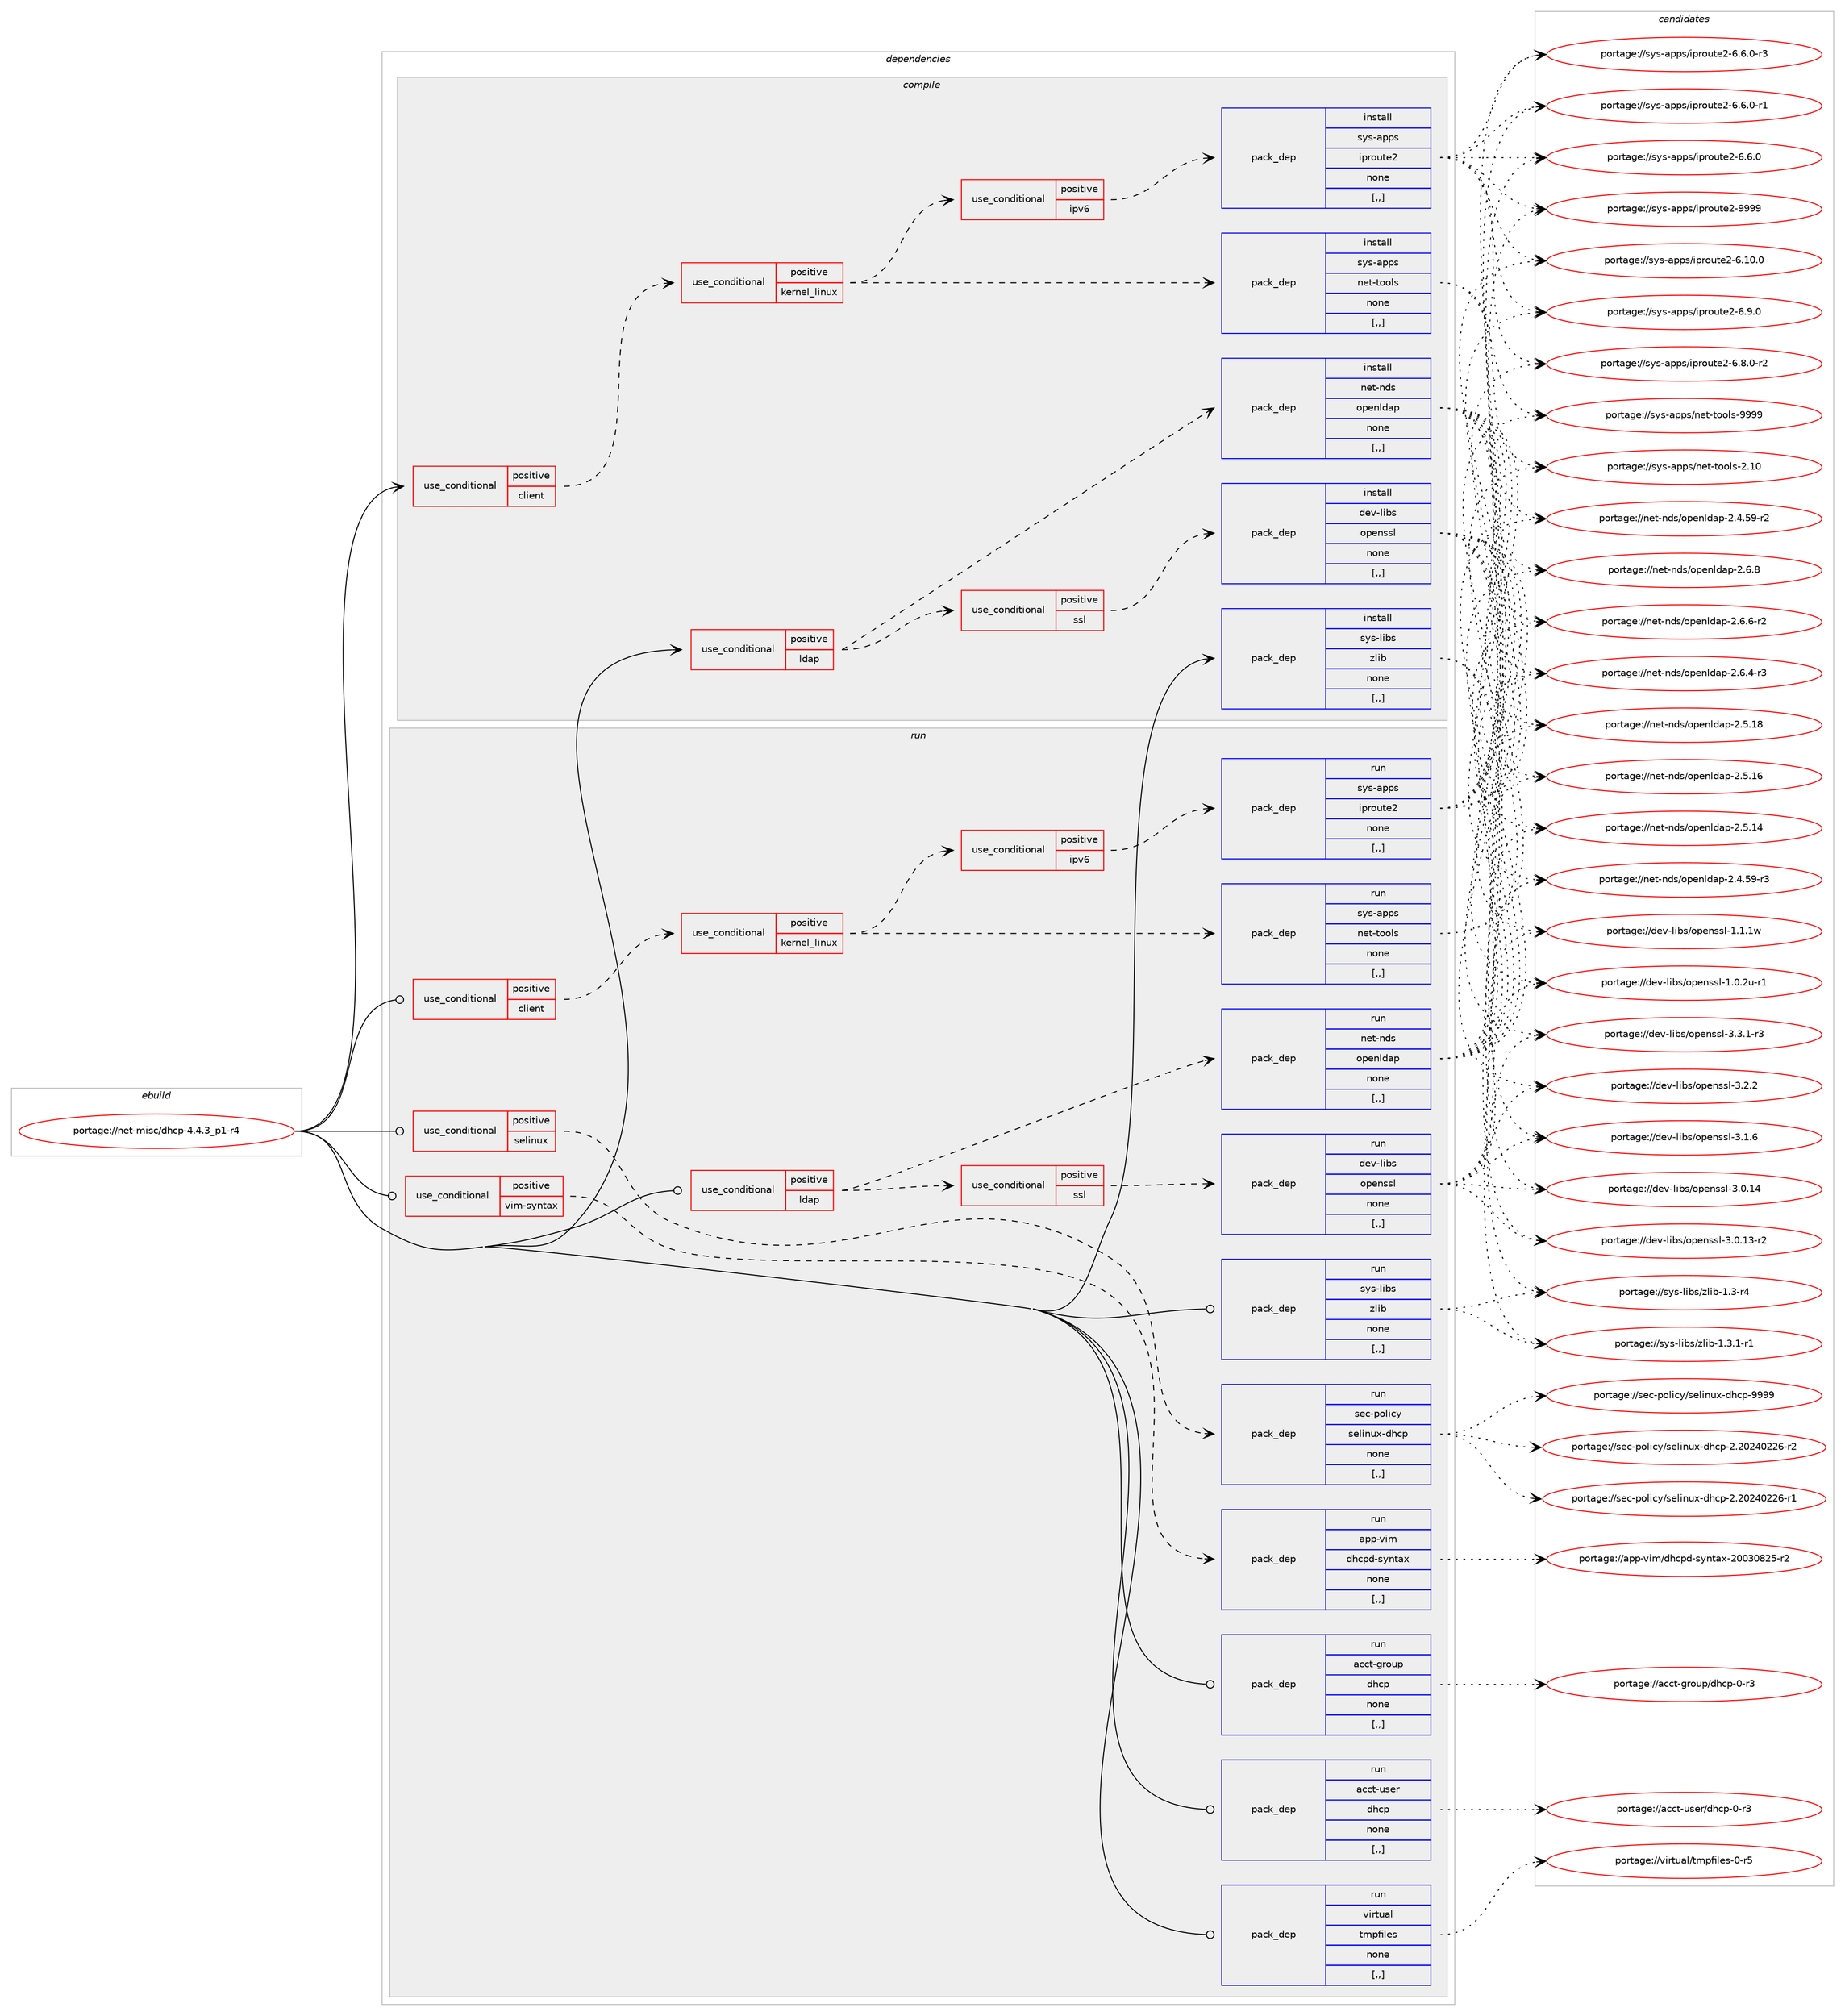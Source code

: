 digraph prolog {

# *************
# Graph options
# *************

newrank=true;
concentrate=true;
compound=true;
graph [rankdir=LR,fontname=Helvetica,fontsize=10,ranksep=1.5];#, ranksep=2.5, nodesep=0.2];
edge  [arrowhead=vee];
node  [fontname=Helvetica,fontsize=10];

# **********
# The ebuild
# **********

subgraph cluster_leftcol {
color=gray;
label=<<i>ebuild</i>>;
id [label="portage://net-misc/dhcp-4.4.3_p1-r4", color=red, width=4, href="../net-misc/dhcp-4.4.3_p1-r4.svg"];
}

# ****************
# The dependencies
# ****************

subgraph cluster_midcol {
color=gray;
label=<<i>dependencies</i>>;
subgraph cluster_compile {
fillcolor="#eeeeee";
style=filled;
label=<<i>compile</i>>;
subgraph cond3707 {
dependency9726 [label=<<TABLE BORDER="0" CELLBORDER="1" CELLSPACING="0" CELLPADDING="4"><TR><TD ROWSPAN="3" CELLPADDING="10">use_conditional</TD></TR><TR><TD>positive</TD></TR><TR><TD>client</TD></TR></TABLE>>, shape=none, color=red];
subgraph cond3708 {
dependency9727 [label=<<TABLE BORDER="0" CELLBORDER="1" CELLSPACING="0" CELLPADDING="4"><TR><TD ROWSPAN="3" CELLPADDING="10">use_conditional</TD></TR><TR><TD>positive</TD></TR><TR><TD>kernel_linux</TD></TR></TABLE>>, shape=none, color=red];
subgraph cond3709 {
dependency9728 [label=<<TABLE BORDER="0" CELLBORDER="1" CELLSPACING="0" CELLPADDING="4"><TR><TD ROWSPAN="3" CELLPADDING="10">use_conditional</TD></TR><TR><TD>positive</TD></TR><TR><TD>ipv6</TD></TR></TABLE>>, shape=none, color=red];
subgraph pack5991 {
dependency9729 [label=<<TABLE BORDER="0" CELLBORDER="1" CELLSPACING="0" CELLPADDING="4" WIDTH="220"><TR><TD ROWSPAN="6" CELLPADDING="30">pack_dep</TD></TR><TR><TD WIDTH="110">install</TD></TR><TR><TD>sys-apps</TD></TR><TR><TD>iproute2</TD></TR><TR><TD>none</TD></TR><TR><TD>[,,]</TD></TR></TABLE>>, shape=none, color=blue];
}
dependency9728:e -> dependency9729:w [weight=20,style="dashed",arrowhead="vee"];
}
dependency9727:e -> dependency9728:w [weight=20,style="dashed",arrowhead="vee"];
subgraph pack5992 {
dependency9730 [label=<<TABLE BORDER="0" CELLBORDER="1" CELLSPACING="0" CELLPADDING="4" WIDTH="220"><TR><TD ROWSPAN="6" CELLPADDING="30">pack_dep</TD></TR><TR><TD WIDTH="110">install</TD></TR><TR><TD>sys-apps</TD></TR><TR><TD>net-tools</TD></TR><TR><TD>none</TD></TR><TR><TD>[,,]</TD></TR></TABLE>>, shape=none, color=blue];
}
dependency9727:e -> dependency9730:w [weight=20,style="dashed",arrowhead="vee"];
}
dependency9726:e -> dependency9727:w [weight=20,style="dashed",arrowhead="vee"];
}
id:e -> dependency9726:w [weight=20,style="solid",arrowhead="vee"];
subgraph cond3710 {
dependency9731 [label=<<TABLE BORDER="0" CELLBORDER="1" CELLSPACING="0" CELLPADDING="4"><TR><TD ROWSPAN="3" CELLPADDING="10">use_conditional</TD></TR><TR><TD>positive</TD></TR><TR><TD>ldap</TD></TR></TABLE>>, shape=none, color=red];
subgraph pack5993 {
dependency9732 [label=<<TABLE BORDER="0" CELLBORDER="1" CELLSPACING="0" CELLPADDING="4" WIDTH="220"><TR><TD ROWSPAN="6" CELLPADDING="30">pack_dep</TD></TR><TR><TD WIDTH="110">install</TD></TR><TR><TD>net-nds</TD></TR><TR><TD>openldap</TD></TR><TR><TD>none</TD></TR><TR><TD>[,,]</TD></TR></TABLE>>, shape=none, color=blue];
}
dependency9731:e -> dependency9732:w [weight=20,style="dashed",arrowhead="vee"];
subgraph cond3711 {
dependency9733 [label=<<TABLE BORDER="0" CELLBORDER="1" CELLSPACING="0" CELLPADDING="4"><TR><TD ROWSPAN="3" CELLPADDING="10">use_conditional</TD></TR><TR><TD>positive</TD></TR><TR><TD>ssl</TD></TR></TABLE>>, shape=none, color=red];
subgraph pack5994 {
dependency9734 [label=<<TABLE BORDER="0" CELLBORDER="1" CELLSPACING="0" CELLPADDING="4" WIDTH="220"><TR><TD ROWSPAN="6" CELLPADDING="30">pack_dep</TD></TR><TR><TD WIDTH="110">install</TD></TR><TR><TD>dev-libs</TD></TR><TR><TD>openssl</TD></TR><TR><TD>none</TD></TR><TR><TD>[,,]</TD></TR></TABLE>>, shape=none, color=blue];
}
dependency9733:e -> dependency9734:w [weight=20,style="dashed",arrowhead="vee"];
}
dependency9731:e -> dependency9733:w [weight=20,style="dashed",arrowhead="vee"];
}
id:e -> dependency9731:w [weight=20,style="solid",arrowhead="vee"];
subgraph pack5995 {
dependency9735 [label=<<TABLE BORDER="0" CELLBORDER="1" CELLSPACING="0" CELLPADDING="4" WIDTH="220"><TR><TD ROWSPAN="6" CELLPADDING="30">pack_dep</TD></TR><TR><TD WIDTH="110">install</TD></TR><TR><TD>sys-libs</TD></TR><TR><TD>zlib</TD></TR><TR><TD>none</TD></TR><TR><TD>[,,]</TD></TR></TABLE>>, shape=none, color=blue];
}
id:e -> dependency9735:w [weight=20,style="solid",arrowhead="vee"];
}
subgraph cluster_compileandrun {
fillcolor="#eeeeee";
style=filled;
label=<<i>compile and run</i>>;
}
subgraph cluster_run {
fillcolor="#eeeeee";
style=filled;
label=<<i>run</i>>;
subgraph cond3712 {
dependency9736 [label=<<TABLE BORDER="0" CELLBORDER="1" CELLSPACING="0" CELLPADDING="4"><TR><TD ROWSPAN="3" CELLPADDING="10">use_conditional</TD></TR><TR><TD>positive</TD></TR><TR><TD>client</TD></TR></TABLE>>, shape=none, color=red];
subgraph cond3713 {
dependency9737 [label=<<TABLE BORDER="0" CELLBORDER="1" CELLSPACING="0" CELLPADDING="4"><TR><TD ROWSPAN="3" CELLPADDING="10">use_conditional</TD></TR><TR><TD>positive</TD></TR><TR><TD>kernel_linux</TD></TR></TABLE>>, shape=none, color=red];
subgraph cond3714 {
dependency9738 [label=<<TABLE BORDER="0" CELLBORDER="1" CELLSPACING="0" CELLPADDING="4"><TR><TD ROWSPAN="3" CELLPADDING="10">use_conditional</TD></TR><TR><TD>positive</TD></TR><TR><TD>ipv6</TD></TR></TABLE>>, shape=none, color=red];
subgraph pack5996 {
dependency9739 [label=<<TABLE BORDER="0" CELLBORDER="1" CELLSPACING="0" CELLPADDING="4" WIDTH="220"><TR><TD ROWSPAN="6" CELLPADDING="30">pack_dep</TD></TR><TR><TD WIDTH="110">run</TD></TR><TR><TD>sys-apps</TD></TR><TR><TD>iproute2</TD></TR><TR><TD>none</TD></TR><TR><TD>[,,]</TD></TR></TABLE>>, shape=none, color=blue];
}
dependency9738:e -> dependency9739:w [weight=20,style="dashed",arrowhead="vee"];
}
dependency9737:e -> dependency9738:w [weight=20,style="dashed",arrowhead="vee"];
subgraph pack5997 {
dependency9740 [label=<<TABLE BORDER="0" CELLBORDER="1" CELLSPACING="0" CELLPADDING="4" WIDTH="220"><TR><TD ROWSPAN="6" CELLPADDING="30">pack_dep</TD></TR><TR><TD WIDTH="110">run</TD></TR><TR><TD>sys-apps</TD></TR><TR><TD>net-tools</TD></TR><TR><TD>none</TD></TR><TR><TD>[,,]</TD></TR></TABLE>>, shape=none, color=blue];
}
dependency9737:e -> dependency9740:w [weight=20,style="dashed",arrowhead="vee"];
}
dependency9736:e -> dependency9737:w [weight=20,style="dashed",arrowhead="vee"];
}
id:e -> dependency9736:w [weight=20,style="solid",arrowhead="odot"];
subgraph cond3715 {
dependency9741 [label=<<TABLE BORDER="0" CELLBORDER="1" CELLSPACING="0" CELLPADDING="4"><TR><TD ROWSPAN="3" CELLPADDING="10">use_conditional</TD></TR><TR><TD>positive</TD></TR><TR><TD>ldap</TD></TR></TABLE>>, shape=none, color=red];
subgraph pack5998 {
dependency9742 [label=<<TABLE BORDER="0" CELLBORDER="1" CELLSPACING="0" CELLPADDING="4" WIDTH="220"><TR><TD ROWSPAN="6" CELLPADDING="30">pack_dep</TD></TR><TR><TD WIDTH="110">run</TD></TR><TR><TD>net-nds</TD></TR><TR><TD>openldap</TD></TR><TR><TD>none</TD></TR><TR><TD>[,,]</TD></TR></TABLE>>, shape=none, color=blue];
}
dependency9741:e -> dependency9742:w [weight=20,style="dashed",arrowhead="vee"];
subgraph cond3716 {
dependency9743 [label=<<TABLE BORDER="0" CELLBORDER="1" CELLSPACING="0" CELLPADDING="4"><TR><TD ROWSPAN="3" CELLPADDING="10">use_conditional</TD></TR><TR><TD>positive</TD></TR><TR><TD>ssl</TD></TR></TABLE>>, shape=none, color=red];
subgraph pack5999 {
dependency9744 [label=<<TABLE BORDER="0" CELLBORDER="1" CELLSPACING="0" CELLPADDING="4" WIDTH="220"><TR><TD ROWSPAN="6" CELLPADDING="30">pack_dep</TD></TR><TR><TD WIDTH="110">run</TD></TR><TR><TD>dev-libs</TD></TR><TR><TD>openssl</TD></TR><TR><TD>none</TD></TR><TR><TD>[,,]</TD></TR></TABLE>>, shape=none, color=blue];
}
dependency9743:e -> dependency9744:w [weight=20,style="dashed",arrowhead="vee"];
}
dependency9741:e -> dependency9743:w [weight=20,style="dashed",arrowhead="vee"];
}
id:e -> dependency9741:w [weight=20,style="solid",arrowhead="odot"];
subgraph cond3717 {
dependency9745 [label=<<TABLE BORDER="0" CELLBORDER="1" CELLSPACING="0" CELLPADDING="4"><TR><TD ROWSPAN="3" CELLPADDING="10">use_conditional</TD></TR><TR><TD>positive</TD></TR><TR><TD>selinux</TD></TR></TABLE>>, shape=none, color=red];
subgraph pack6000 {
dependency9746 [label=<<TABLE BORDER="0" CELLBORDER="1" CELLSPACING="0" CELLPADDING="4" WIDTH="220"><TR><TD ROWSPAN="6" CELLPADDING="30">pack_dep</TD></TR><TR><TD WIDTH="110">run</TD></TR><TR><TD>sec-policy</TD></TR><TR><TD>selinux-dhcp</TD></TR><TR><TD>none</TD></TR><TR><TD>[,,]</TD></TR></TABLE>>, shape=none, color=blue];
}
dependency9745:e -> dependency9746:w [weight=20,style="dashed",arrowhead="vee"];
}
id:e -> dependency9745:w [weight=20,style="solid",arrowhead="odot"];
subgraph cond3718 {
dependency9747 [label=<<TABLE BORDER="0" CELLBORDER="1" CELLSPACING="0" CELLPADDING="4"><TR><TD ROWSPAN="3" CELLPADDING="10">use_conditional</TD></TR><TR><TD>positive</TD></TR><TR><TD>vim-syntax</TD></TR></TABLE>>, shape=none, color=red];
subgraph pack6001 {
dependency9748 [label=<<TABLE BORDER="0" CELLBORDER="1" CELLSPACING="0" CELLPADDING="4" WIDTH="220"><TR><TD ROWSPAN="6" CELLPADDING="30">pack_dep</TD></TR><TR><TD WIDTH="110">run</TD></TR><TR><TD>app-vim</TD></TR><TR><TD>dhcpd-syntax</TD></TR><TR><TD>none</TD></TR><TR><TD>[,,]</TD></TR></TABLE>>, shape=none, color=blue];
}
dependency9747:e -> dependency9748:w [weight=20,style="dashed",arrowhead="vee"];
}
id:e -> dependency9747:w [weight=20,style="solid",arrowhead="odot"];
subgraph pack6002 {
dependency9749 [label=<<TABLE BORDER="0" CELLBORDER="1" CELLSPACING="0" CELLPADDING="4" WIDTH="220"><TR><TD ROWSPAN="6" CELLPADDING="30">pack_dep</TD></TR><TR><TD WIDTH="110">run</TD></TR><TR><TD>acct-group</TD></TR><TR><TD>dhcp</TD></TR><TR><TD>none</TD></TR><TR><TD>[,,]</TD></TR></TABLE>>, shape=none, color=blue];
}
id:e -> dependency9749:w [weight=20,style="solid",arrowhead="odot"];
subgraph pack6003 {
dependency9750 [label=<<TABLE BORDER="0" CELLBORDER="1" CELLSPACING="0" CELLPADDING="4" WIDTH="220"><TR><TD ROWSPAN="6" CELLPADDING="30">pack_dep</TD></TR><TR><TD WIDTH="110">run</TD></TR><TR><TD>acct-user</TD></TR><TR><TD>dhcp</TD></TR><TR><TD>none</TD></TR><TR><TD>[,,]</TD></TR></TABLE>>, shape=none, color=blue];
}
id:e -> dependency9750:w [weight=20,style="solid",arrowhead="odot"];
subgraph pack6004 {
dependency9751 [label=<<TABLE BORDER="0" CELLBORDER="1" CELLSPACING="0" CELLPADDING="4" WIDTH="220"><TR><TD ROWSPAN="6" CELLPADDING="30">pack_dep</TD></TR><TR><TD WIDTH="110">run</TD></TR><TR><TD>sys-libs</TD></TR><TR><TD>zlib</TD></TR><TR><TD>none</TD></TR><TR><TD>[,,]</TD></TR></TABLE>>, shape=none, color=blue];
}
id:e -> dependency9751:w [weight=20,style="solid",arrowhead="odot"];
subgraph pack6005 {
dependency9752 [label=<<TABLE BORDER="0" CELLBORDER="1" CELLSPACING="0" CELLPADDING="4" WIDTH="220"><TR><TD ROWSPAN="6" CELLPADDING="30">pack_dep</TD></TR><TR><TD WIDTH="110">run</TD></TR><TR><TD>virtual</TD></TR><TR><TD>tmpfiles</TD></TR><TR><TD>none</TD></TR><TR><TD>[,,]</TD></TR></TABLE>>, shape=none, color=blue];
}
id:e -> dependency9752:w [weight=20,style="solid",arrowhead="odot"];
}
}

# **************
# The candidates
# **************

subgraph cluster_choices {
rank=same;
color=gray;
label=<<i>candidates</i>>;

subgraph choice5991 {
color=black;
nodesep=1;
choice115121115459711211211547105112114111117116101504557575757 [label="portage://sys-apps/iproute2-9999", color=red, width=4,href="../sys-apps/iproute2-9999.svg"];
choice1151211154597112112115471051121141111171161015045544649484648 [label="portage://sys-apps/iproute2-6.10.0", color=red, width=4,href="../sys-apps/iproute2-6.10.0.svg"];
choice11512111545971121121154710511211411111711610150455446574648 [label="portage://sys-apps/iproute2-6.9.0", color=red, width=4,href="../sys-apps/iproute2-6.9.0.svg"];
choice115121115459711211211547105112114111117116101504554465646484511450 [label="portage://sys-apps/iproute2-6.8.0-r2", color=red, width=4,href="../sys-apps/iproute2-6.8.0-r2.svg"];
choice115121115459711211211547105112114111117116101504554465446484511451 [label="portage://sys-apps/iproute2-6.6.0-r3", color=red, width=4,href="../sys-apps/iproute2-6.6.0-r3.svg"];
choice115121115459711211211547105112114111117116101504554465446484511449 [label="portage://sys-apps/iproute2-6.6.0-r1", color=red, width=4,href="../sys-apps/iproute2-6.6.0-r1.svg"];
choice11512111545971121121154710511211411111711610150455446544648 [label="portage://sys-apps/iproute2-6.6.0", color=red, width=4,href="../sys-apps/iproute2-6.6.0.svg"];
dependency9729:e -> choice115121115459711211211547105112114111117116101504557575757:w [style=dotted,weight="100"];
dependency9729:e -> choice1151211154597112112115471051121141111171161015045544649484648:w [style=dotted,weight="100"];
dependency9729:e -> choice11512111545971121121154710511211411111711610150455446574648:w [style=dotted,weight="100"];
dependency9729:e -> choice115121115459711211211547105112114111117116101504554465646484511450:w [style=dotted,weight="100"];
dependency9729:e -> choice115121115459711211211547105112114111117116101504554465446484511451:w [style=dotted,weight="100"];
dependency9729:e -> choice115121115459711211211547105112114111117116101504554465446484511449:w [style=dotted,weight="100"];
dependency9729:e -> choice11512111545971121121154710511211411111711610150455446544648:w [style=dotted,weight="100"];
}
subgraph choice5992 {
color=black;
nodesep=1;
choice115121115459711211211547110101116451161111111081154557575757 [label="portage://sys-apps/net-tools-9999", color=red, width=4,href="../sys-apps/net-tools-9999.svg"];
choice115121115459711211211547110101116451161111111081154550464948 [label="portage://sys-apps/net-tools-2.10", color=red, width=4,href="../sys-apps/net-tools-2.10.svg"];
dependency9730:e -> choice115121115459711211211547110101116451161111111081154557575757:w [style=dotted,weight="100"];
dependency9730:e -> choice115121115459711211211547110101116451161111111081154550464948:w [style=dotted,weight="100"];
}
subgraph choice5993 {
color=black;
nodesep=1;
choice110101116451101001154711111210111010810097112455046544656 [label="portage://net-nds/openldap-2.6.8", color=red, width=4,href="../net-nds/openldap-2.6.8.svg"];
choice1101011164511010011547111112101110108100971124550465446544511450 [label="portage://net-nds/openldap-2.6.6-r2", color=red, width=4,href="../net-nds/openldap-2.6.6-r2.svg"];
choice1101011164511010011547111112101110108100971124550465446524511451 [label="portage://net-nds/openldap-2.6.4-r3", color=red, width=4,href="../net-nds/openldap-2.6.4-r3.svg"];
choice11010111645110100115471111121011101081009711245504653464956 [label="portage://net-nds/openldap-2.5.18", color=red, width=4,href="../net-nds/openldap-2.5.18.svg"];
choice11010111645110100115471111121011101081009711245504653464954 [label="portage://net-nds/openldap-2.5.16", color=red, width=4,href="../net-nds/openldap-2.5.16.svg"];
choice11010111645110100115471111121011101081009711245504653464952 [label="portage://net-nds/openldap-2.5.14", color=red, width=4,href="../net-nds/openldap-2.5.14.svg"];
choice110101116451101001154711111210111010810097112455046524653574511451 [label="portage://net-nds/openldap-2.4.59-r3", color=red, width=4,href="../net-nds/openldap-2.4.59-r3.svg"];
choice110101116451101001154711111210111010810097112455046524653574511450 [label="portage://net-nds/openldap-2.4.59-r2", color=red, width=4,href="../net-nds/openldap-2.4.59-r2.svg"];
dependency9732:e -> choice110101116451101001154711111210111010810097112455046544656:w [style=dotted,weight="100"];
dependency9732:e -> choice1101011164511010011547111112101110108100971124550465446544511450:w [style=dotted,weight="100"];
dependency9732:e -> choice1101011164511010011547111112101110108100971124550465446524511451:w [style=dotted,weight="100"];
dependency9732:e -> choice11010111645110100115471111121011101081009711245504653464956:w [style=dotted,weight="100"];
dependency9732:e -> choice11010111645110100115471111121011101081009711245504653464954:w [style=dotted,weight="100"];
dependency9732:e -> choice11010111645110100115471111121011101081009711245504653464952:w [style=dotted,weight="100"];
dependency9732:e -> choice110101116451101001154711111210111010810097112455046524653574511451:w [style=dotted,weight="100"];
dependency9732:e -> choice110101116451101001154711111210111010810097112455046524653574511450:w [style=dotted,weight="100"];
}
subgraph choice5994 {
color=black;
nodesep=1;
choice1001011184510810598115471111121011101151151084551465146494511451 [label="portage://dev-libs/openssl-3.3.1-r3", color=red, width=4,href="../dev-libs/openssl-3.3.1-r3.svg"];
choice100101118451081059811547111112101110115115108455146504650 [label="portage://dev-libs/openssl-3.2.2", color=red, width=4,href="../dev-libs/openssl-3.2.2.svg"];
choice100101118451081059811547111112101110115115108455146494654 [label="portage://dev-libs/openssl-3.1.6", color=red, width=4,href="../dev-libs/openssl-3.1.6.svg"];
choice10010111845108105981154711111210111011511510845514648464952 [label="portage://dev-libs/openssl-3.0.14", color=red, width=4,href="../dev-libs/openssl-3.0.14.svg"];
choice100101118451081059811547111112101110115115108455146484649514511450 [label="portage://dev-libs/openssl-3.0.13-r2", color=red, width=4,href="../dev-libs/openssl-3.0.13-r2.svg"];
choice100101118451081059811547111112101110115115108454946494649119 [label="portage://dev-libs/openssl-1.1.1w", color=red, width=4,href="../dev-libs/openssl-1.1.1w.svg"];
choice1001011184510810598115471111121011101151151084549464846501174511449 [label="portage://dev-libs/openssl-1.0.2u-r1", color=red, width=4,href="../dev-libs/openssl-1.0.2u-r1.svg"];
dependency9734:e -> choice1001011184510810598115471111121011101151151084551465146494511451:w [style=dotted,weight="100"];
dependency9734:e -> choice100101118451081059811547111112101110115115108455146504650:w [style=dotted,weight="100"];
dependency9734:e -> choice100101118451081059811547111112101110115115108455146494654:w [style=dotted,weight="100"];
dependency9734:e -> choice10010111845108105981154711111210111011511510845514648464952:w [style=dotted,weight="100"];
dependency9734:e -> choice100101118451081059811547111112101110115115108455146484649514511450:w [style=dotted,weight="100"];
dependency9734:e -> choice100101118451081059811547111112101110115115108454946494649119:w [style=dotted,weight="100"];
dependency9734:e -> choice1001011184510810598115471111121011101151151084549464846501174511449:w [style=dotted,weight="100"];
}
subgraph choice5995 {
color=black;
nodesep=1;
choice115121115451081059811547122108105984549465146494511449 [label="portage://sys-libs/zlib-1.3.1-r1", color=red, width=4,href="../sys-libs/zlib-1.3.1-r1.svg"];
choice11512111545108105981154712210810598454946514511452 [label="portage://sys-libs/zlib-1.3-r4", color=red, width=4,href="../sys-libs/zlib-1.3-r4.svg"];
dependency9735:e -> choice115121115451081059811547122108105984549465146494511449:w [style=dotted,weight="100"];
dependency9735:e -> choice11512111545108105981154712210810598454946514511452:w [style=dotted,weight="100"];
}
subgraph choice5996 {
color=black;
nodesep=1;
choice115121115459711211211547105112114111117116101504557575757 [label="portage://sys-apps/iproute2-9999", color=red, width=4,href="../sys-apps/iproute2-9999.svg"];
choice1151211154597112112115471051121141111171161015045544649484648 [label="portage://sys-apps/iproute2-6.10.0", color=red, width=4,href="../sys-apps/iproute2-6.10.0.svg"];
choice11512111545971121121154710511211411111711610150455446574648 [label="portage://sys-apps/iproute2-6.9.0", color=red, width=4,href="../sys-apps/iproute2-6.9.0.svg"];
choice115121115459711211211547105112114111117116101504554465646484511450 [label="portage://sys-apps/iproute2-6.8.0-r2", color=red, width=4,href="../sys-apps/iproute2-6.8.0-r2.svg"];
choice115121115459711211211547105112114111117116101504554465446484511451 [label="portage://sys-apps/iproute2-6.6.0-r3", color=red, width=4,href="../sys-apps/iproute2-6.6.0-r3.svg"];
choice115121115459711211211547105112114111117116101504554465446484511449 [label="portage://sys-apps/iproute2-6.6.0-r1", color=red, width=4,href="../sys-apps/iproute2-6.6.0-r1.svg"];
choice11512111545971121121154710511211411111711610150455446544648 [label="portage://sys-apps/iproute2-6.6.0", color=red, width=4,href="../sys-apps/iproute2-6.6.0.svg"];
dependency9739:e -> choice115121115459711211211547105112114111117116101504557575757:w [style=dotted,weight="100"];
dependency9739:e -> choice1151211154597112112115471051121141111171161015045544649484648:w [style=dotted,weight="100"];
dependency9739:e -> choice11512111545971121121154710511211411111711610150455446574648:w [style=dotted,weight="100"];
dependency9739:e -> choice115121115459711211211547105112114111117116101504554465646484511450:w [style=dotted,weight="100"];
dependency9739:e -> choice115121115459711211211547105112114111117116101504554465446484511451:w [style=dotted,weight="100"];
dependency9739:e -> choice115121115459711211211547105112114111117116101504554465446484511449:w [style=dotted,weight="100"];
dependency9739:e -> choice11512111545971121121154710511211411111711610150455446544648:w [style=dotted,weight="100"];
}
subgraph choice5997 {
color=black;
nodesep=1;
choice115121115459711211211547110101116451161111111081154557575757 [label="portage://sys-apps/net-tools-9999", color=red, width=4,href="../sys-apps/net-tools-9999.svg"];
choice115121115459711211211547110101116451161111111081154550464948 [label="portage://sys-apps/net-tools-2.10", color=red, width=4,href="../sys-apps/net-tools-2.10.svg"];
dependency9740:e -> choice115121115459711211211547110101116451161111111081154557575757:w [style=dotted,weight="100"];
dependency9740:e -> choice115121115459711211211547110101116451161111111081154550464948:w [style=dotted,weight="100"];
}
subgraph choice5998 {
color=black;
nodesep=1;
choice110101116451101001154711111210111010810097112455046544656 [label="portage://net-nds/openldap-2.6.8", color=red, width=4,href="../net-nds/openldap-2.6.8.svg"];
choice1101011164511010011547111112101110108100971124550465446544511450 [label="portage://net-nds/openldap-2.6.6-r2", color=red, width=4,href="../net-nds/openldap-2.6.6-r2.svg"];
choice1101011164511010011547111112101110108100971124550465446524511451 [label="portage://net-nds/openldap-2.6.4-r3", color=red, width=4,href="../net-nds/openldap-2.6.4-r3.svg"];
choice11010111645110100115471111121011101081009711245504653464956 [label="portage://net-nds/openldap-2.5.18", color=red, width=4,href="../net-nds/openldap-2.5.18.svg"];
choice11010111645110100115471111121011101081009711245504653464954 [label="portage://net-nds/openldap-2.5.16", color=red, width=4,href="../net-nds/openldap-2.5.16.svg"];
choice11010111645110100115471111121011101081009711245504653464952 [label="portage://net-nds/openldap-2.5.14", color=red, width=4,href="../net-nds/openldap-2.5.14.svg"];
choice110101116451101001154711111210111010810097112455046524653574511451 [label="portage://net-nds/openldap-2.4.59-r3", color=red, width=4,href="../net-nds/openldap-2.4.59-r3.svg"];
choice110101116451101001154711111210111010810097112455046524653574511450 [label="portage://net-nds/openldap-2.4.59-r2", color=red, width=4,href="../net-nds/openldap-2.4.59-r2.svg"];
dependency9742:e -> choice110101116451101001154711111210111010810097112455046544656:w [style=dotted,weight="100"];
dependency9742:e -> choice1101011164511010011547111112101110108100971124550465446544511450:w [style=dotted,weight="100"];
dependency9742:e -> choice1101011164511010011547111112101110108100971124550465446524511451:w [style=dotted,weight="100"];
dependency9742:e -> choice11010111645110100115471111121011101081009711245504653464956:w [style=dotted,weight="100"];
dependency9742:e -> choice11010111645110100115471111121011101081009711245504653464954:w [style=dotted,weight="100"];
dependency9742:e -> choice11010111645110100115471111121011101081009711245504653464952:w [style=dotted,weight="100"];
dependency9742:e -> choice110101116451101001154711111210111010810097112455046524653574511451:w [style=dotted,weight="100"];
dependency9742:e -> choice110101116451101001154711111210111010810097112455046524653574511450:w [style=dotted,weight="100"];
}
subgraph choice5999 {
color=black;
nodesep=1;
choice1001011184510810598115471111121011101151151084551465146494511451 [label="portage://dev-libs/openssl-3.3.1-r3", color=red, width=4,href="../dev-libs/openssl-3.3.1-r3.svg"];
choice100101118451081059811547111112101110115115108455146504650 [label="portage://dev-libs/openssl-3.2.2", color=red, width=4,href="../dev-libs/openssl-3.2.2.svg"];
choice100101118451081059811547111112101110115115108455146494654 [label="portage://dev-libs/openssl-3.1.6", color=red, width=4,href="../dev-libs/openssl-3.1.6.svg"];
choice10010111845108105981154711111210111011511510845514648464952 [label="portage://dev-libs/openssl-3.0.14", color=red, width=4,href="../dev-libs/openssl-3.0.14.svg"];
choice100101118451081059811547111112101110115115108455146484649514511450 [label="portage://dev-libs/openssl-3.0.13-r2", color=red, width=4,href="../dev-libs/openssl-3.0.13-r2.svg"];
choice100101118451081059811547111112101110115115108454946494649119 [label="portage://dev-libs/openssl-1.1.1w", color=red, width=4,href="../dev-libs/openssl-1.1.1w.svg"];
choice1001011184510810598115471111121011101151151084549464846501174511449 [label="portage://dev-libs/openssl-1.0.2u-r1", color=red, width=4,href="../dev-libs/openssl-1.0.2u-r1.svg"];
dependency9744:e -> choice1001011184510810598115471111121011101151151084551465146494511451:w [style=dotted,weight="100"];
dependency9744:e -> choice100101118451081059811547111112101110115115108455146504650:w [style=dotted,weight="100"];
dependency9744:e -> choice100101118451081059811547111112101110115115108455146494654:w [style=dotted,weight="100"];
dependency9744:e -> choice10010111845108105981154711111210111011511510845514648464952:w [style=dotted,weight="100"];
dependency9744:e -> choice100101118451081059811547111112101110115115108455146484649514511450:w [style=dotted,weight="100"];
dependency9744:e -> choice100101118451081059811547111112101110115115108454946494649119:w [style=dotted,weight="100"];
dependency9744:e -> choice1001011184510810598115471111121011101151151084549464846501174511449:w [style=dotted,weight="100"];
}
subgraph choice6000 {
color=black;
nodesep=1;
choice1151019945112111108105991214711510110810511011712045100104991124557575757 [label="portage://sec-policy/selinux-dhcp-9999", color=red, width=4,href="../sec-policy/selinux-dhcp-9999.svg"];
choice11510199451121111081059912147115101108105110117120451001049911245504650485052485050544511450 [label="portage://sec-policy/selinux-dhcp-2.20240226-r2", color=red, width=4,href="../sec-policy/selinux-dhcp-2.20240226-r2.svg"];
choice11510199451121111081059912147115101108105110117120451001049911245504650485052485050544511449 [label="portage://sec-policy/selinux-dhcp-2.20240226-r1", color=red, width=4,href="../sec-policy/selinux-dhcp-2.20240226-r1.svg"];
dependency9746:e -> choice1151019945112111108105991214711510110810511011712045100104991124557575757:w [style=dotted,weight="100"];
dependency9746:e -> choice11510199451121111081059912147115101108105110117120451001049911245504650485052485050544511450:w [style=dotted,weight="100"];
dependency9746:e -> choice11510199451121111081059912147115101108105110117120451001049911245504650485052485050544511449:w [style=dotted,weight="100"];
}
subgraph choice6001 {
color=black;
nodesep=1;
choice9711211245118105109471001049911210045115121110116971204550484851485650534511450 [label="portage://app-vim/dhcpd-syntax-20030825-r2", color=red, width=4,href="../app-vim/dhcpd-syntax-20030825-r2.svg"];
dependency9748:e -> choice9711211245118105109471001049911210045115121110116971204550484851485650534511450:w [style=dotted,weight="100"];
}
subgraph choice6002 {
color=black;
nodesep=1;
choice97999911645103114111117112471001049911245484511451 [label="portage://acct-group/dhcp-0-r3", color=red, width=4,href="../acct-group/dhcp-0-r3.svg"];
dependency9749:e -> choice97999911645103114111117112471001049911245484511451:w [style=dotted,weight="100"];
}
subgraph choice6003 {
color=black;
nodesep=1;
choice97999911645117115101114471001049911245484511451 [label="portage://acct-user/dhcp-0-r3", color=red, width=4,href="../acct-user/dhcp-0-r3.svg"];
dependency9750:e -> choice97999911645117115101114471001049911245484511451:w [style=dotted,weight="100"];
}
subgraph choice6004 {
color=black;
nodesep=1;
choice115121115451081059811547122108105984549465146494511449 [label="portage://sys-libs/zlib-1.3.1-r1", color=red, width=4,href="../sys-libs/zlib-1.3.1-r1.svg"];
choice11512111545108105981154712210810598454946514511452 [label="portage://sys-libs/zlib-1.3-r4", color=red, width=4,href="../sys-libs/zlib-1.3-r4.svg"];
dependency9751:e -> choice115121115451081059811547122108105984549465146494511449:w [style=dotted,weight="100"];
dependency9751:e -> choice11512111545108105981154712210810598454946514511452:w [style=dotted,weight="100"];
}
subgraph choice6005 {
color=black;
nodesep=1;
choice118105114116117971084711610911210210510810111545484511453 [label="portage://virtual/tmpfiles-0-r5", color=red, width=4,href="../virtual/tmpfiles-0-r5.svg"];
dependency9752:e -> choice118105114116117971084711610911210210510810111545484511453:w [style=dotted,weight="100"];
}
}

}

